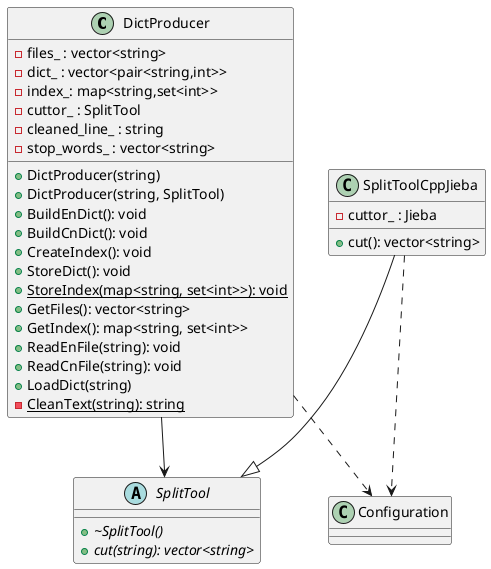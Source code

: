 @startuml dictionary
class DictProducer  {
	- files_ : vector<string>
	- dict_ : vector<pair<string,int>>
	- index_: map<string,set<int>>
	- cuttor_ : SplitTool
	- cleaned_line_ : string
	- stop_words_ : vector<string>
	+ DictProducer(string)
	+ DictProducer(string, SplitTool)
	+ BuildEnDict(): void
	+ BuildCnDict(): void
	+ CreateIndex(): void
	+ StoreDict(): void
	+ {static}StoreIndex(map<string, set<int>>): void
	+ GetFiles(): vector<string>
	+ GetIndex(): map<string, set<int>>
	+ ReadEnFile(string): void
	+ ReadCnFile(string): void
	+ LoadDict(string)
	- {static}CleanText(string): string
}

abstract class SplitTool {
	+ {abstract}~SplitTool()
	+ {abstract}cut(string): vector<string>
}

class SplitToolCppJieba {
	- cuttor_ : Jieba
	+ cut(): vector<string>
}

class Configuration {}

DictProducer --> SplitTool
DictProducer ..> Configuration 
SplitToolCppJieba --|> SplitTool
SplitToolCppJieba ..> Configuration
@enduml